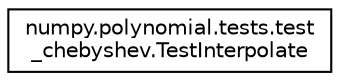 digraph "Graphical Class Hierarchy"
{
 // LATEX_PDF_SIZE
  edge [fontname="Helvetica",fontsize="10",labelfontname="Helvetica",labelfontsize="10"];
  node [fontname="Helvetica",fontsize="10",shape=record];
  rankdir="LR";
  Node0 [label="numpy.polynomial.tests.test\l_chebyshev.TestInterpolate",height=0.2,width=0.4,color="black", fillcolor="white", style="filled",URL="$classnumpy_1_1polynomial_1_1tests_1_1test__chebyshev_1_1TestInterpolate.html",tooltip=" "];
}
